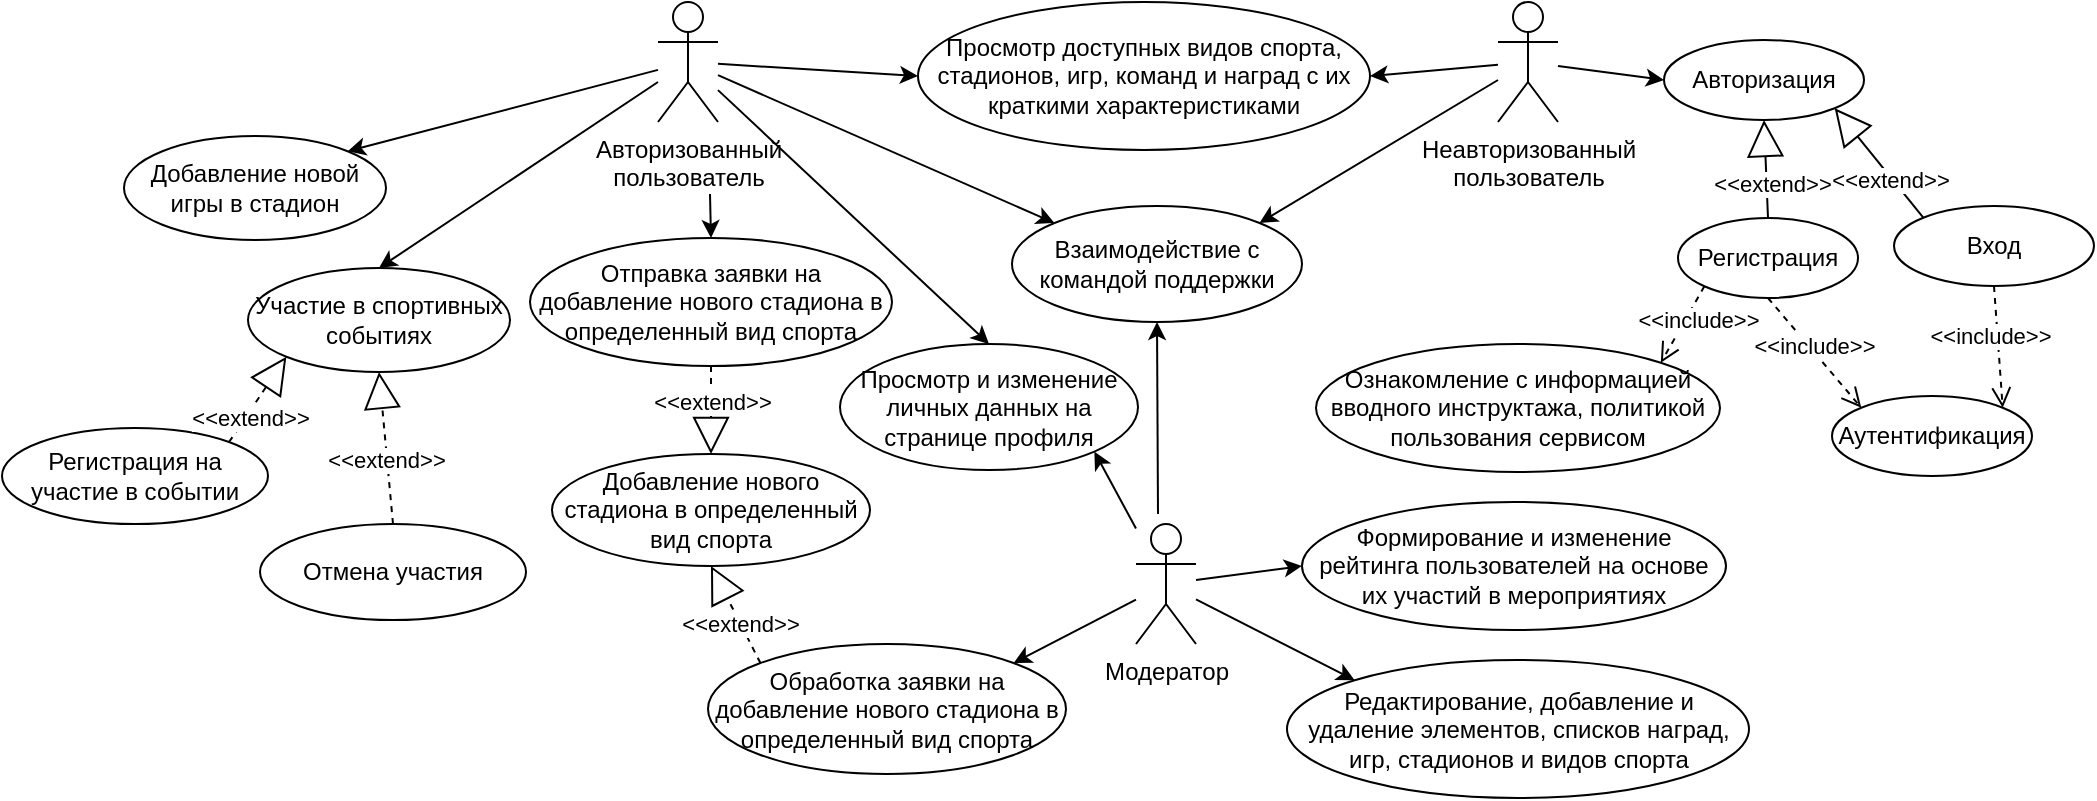 <mxfile version="16.0.2" type="device"><diagram id="6Z0p92gxA20UZ5hRzo_e" name="Страница 1"><mxGraphModel dx="2" dy="865" grid="0" gridSize="10" guides="1" tooltips="1" connect="1" arrows="1" fold="1" page="1" pageScale="1" pageWidth="1100" pageHeight="850" math="0" shadow="0"><root><mxCell id="0"/><mxCell id="1" parent="0"/><mxCell id="5nwG31iQy2fLtRIIOyeL-21" value="Авторизованный&lt;br&gt;пользователь" style="shape=umlActor;verticalLabelPosition=bottom;verticalAlign=top;html=1;outlineConnect=0;" parent="1" vertex="1"><mxGeometry x="1446" y="6" width="30" height="60" as="geometry"/></mxCell><mxCell id="5nwG31iQy2fLtRIIOyeL-22" value="Просмотр доступных видов спорта, стадионов, игр, команд и наград с их краткими характеристиками" style="ellipse;whiteSpace=wrap;html=1;" parent="1" vertex="1"><mxGeometry x="1576" y="6" width="226" height="74" as="geometry"/></mxCell><mxCell id="5nwG31iQy2fLtRIIOyeL-24" value="Авторизация" style="ellipse;whiteSpace=wrap;html=1;" parent="1" vertex="1"><mxGeometry x="1949" y="25" width="100" height="40" as="geometry"/></mxCell><mxCell id="5nwG31iQy2fLtRIIOyeL-25" value="&amp;lt;&amp;lt;extend&amp;gt;&amp;gt;" style="endArrow=block;endSize=16;endFill=0;html=1;rounded=0;entryX=1;entryY=1;entryDx=0;entryDy=0;exitX=0;exitY=0;exitDx=0;exitDy=0;" parent="1" source="5nwG31iQy2fLtRIIOyeL-27" target="5nwG31iQy2fLtRIIOyeL-24" edge="1"><mxGeometry x="-0.302" y="1" width="160" relative="1" as="geometry"><mxPoint x="2109" y="82" as="sourcePoint"/><mxPoint x="2201" y="259" as="targetPoint"/><mxPoint as="offset"/></mxGeometry></mxCell><mxCell id="5nwG31iQy2fLtRIIOyeL-26" value="Регистрация" style="ellipse;whiteSpace=wrap;html=1;" parent="1" vertex="1"><mxGeometry x="1956" y="114" width="90" height="40" as="geometry"/></mxCell><mxCell id="5nwG31iQy2fLtRIIOyeL-27" value="Вход" style="ellipse;whiteSpace=wrap;html=1;" parent="1" vertex="1"><mxGeometry x="2064" y="108" width="100" height="40" as="geometry"/></mxCell><mxCell id="5nwG31iQy2fLtRIIOyeL-28" value="&amp;lt;&amp;lt;extend&amp;gt;&amp;gt;" style="endArrow=block;endSize=16;endFill=0;html=1;rounded=0;entryX=0.5;entryY=1;entryDx=0;entryDy=0;exitX=0.5;exitY=0;exitDx=0;exitDy=0;" parent="1" source="5nwG31iQy2fLtRIIOyeL-26" target="5nwG31iQy2fLtRIIOyeL-24" edge="1"><mxGeometry x="-0.315" y="-3" width="160" relative="1" as="geometry"><mxPoint x="1943" y="96" as="sourcePoint"/><mxPoint x="2211" y="159" as="targetPoint"/><mxPoint as="offset"/></mxGeometry></mxCell><mxCell id="5nwG31iQy2fLtRIIOyeL-30" value="Добавление нового стадиона в определенный вид спорта" style="ellipse;whiteSpace=wrap;html=1;" parent="1" vertex="1"><mxGeometry x="1393" y="232" width="159" height="56" as="geometry"/></mxCell><mxCell id="5nwG31iQy2fLtRIIOyeL-31" value="Модератор" style="shape=umlActor;verticalLabelPosition=bottom;verticalAlign=top;html=1;outlineConnect=0;" parent="1" vertex="1"><mxGeometry x="1685" y="267" width="30" height="60" as="geometry"/></mxCell><mxCell id="5nwG31iQy2fLtRIIOyeL-32" value="Отправка заявки на добавление нового стадиона в определенный вид спорта" style="ellipse;whiteSpace=wrap;html=1;" parent="1" vertex="1"><mxGeometry x="1382" y="124" width="181" height="64" as="geometry"/></mxCell><mxCell id="5nwG31iQy2fLtRIIOyeL-33" value="Обработка заявки на добавление нового стадиона в определенный вид спорта" style="ellipse;whiteSpace=wrap;html=1;" parent="1" vertex="1"><mxGeometry x="1471" y="327" width="179" height="65" as="geometry"/></mxCell><mxCell id="5nwG31iQy2fLtRIIOyeL-34" value="" style="endArrow=classic;html=1;rounded=0;entryX=0.5;entryY=0;entryDx=0;entryDy=0;" parent="1" target="5nwG31iQy2fLtRIIOyeL-32" edge="1"><mxGeometry width="50" height="50" relative="1" as="geometry"><mxPoint x="1472" y="102" as="sourcePoint"/><mxPoint x="1362" y="90" as="targetPoint"/></mxGeometry></mxCell><mxCell id="5nwG31iQy2fLtRIIOyeL-35" value="&amp;lt;&amp;lt;extend&amp;gt;&amp;gt;" style="endArrow=block;endSize=16;endFill=0;html=1;rounded=0;exitX=0.5;exitY=1;exitDx=0;exitDy=0;dashed=1;entryX=0.5;entryY=0;entryDx=0;entryDy=0;" parent="1" source="5nwG31iQy2fLtRIIOyeL-32" target="5nwG31iQy2fLtRIIOyeL-30" edge="1"><mxGeometry x="-0.182" width="160" relative="1" as="geometry"><mxPoint x="1377" y="248" as="sourcePoint"/><mxPoint x="1504" y="205" as="targetPoint"/><mxPoint as="offset"/></mxGeometry></mxCell><mxCell id="5nwG31iQy2fLtRIIOyeL-36" value="&amp;lt;&amp;lt;extend&amp;gt;&amp;gt;" style="endArrow=block;endSize=16;endFill=0;html=1;rounded=0;entryX=0.5;entryY=1;entryDx=0;entryDy=0;dashed=1;exitX=0;exitY=0;exitDx=0;exitDy=0;" parent="1" source="5nwG31iQy2fLtRIIOyeL-33" target="5nwG31iQy2fLtRIIOyeL-30" edge="1"><mxGeometry x="-0.201" width="160" relative="1" as="geometry"><mxPoint x="1432" y="324" as="sourcePoint"/><mxPoint x="1348.658" y="205.681" as="targetPoint"/><mxPoint as="offset"/></mxGeometry></mxCell><mxCell id="5nwG31iQy2fLtRIIOyeL-37" value="" style="endArrow=classic;html=1;rounded=0;entryX=1;entryY=0;entryDx=0;entryDy=0;" parent="1" source="5nwG31iQy2fLtRIIOyeL-31" target="5nwG31iQy2fLtRIIOyeL-33" edge="1"><mxGeometry width="50" height="50" relative="1" as="geometry"><mxPoint x="1630" y="330" as="sourcePoint"/><mxPoint x="1412.5" y="151" as="targetPoint"/></mxGeometry></mxCell><mxCell id="5nwG31iQy2fLtRIIOyeL-39" value="&amp;lt;&amp;lt;include&amp;gt;&amp;gt;" style="html=1;verticalAlign=bottom;endArrow=open;dashed=1;endSize=8;rounded=0;exitX=0.5;exitY=1;exitDx=0;exitDy=0;entryX=0;entryY=0;entryDx=0;entryDy=0;" parent="1" source="5nwG31iQy2fLtRIIOyeL-26" target="5nwG31iQy2fLtRIIOyeL-40" edge="1"><mxGeometry x="0.109" y="-4" relative="1" as="geometry"><mxPoint x="1903" y="233" as="sourcePoint"/><mxPoint x="2133" y="20" as="targetPoint"/><mxPoint as="offset"/></mxGeometry></mxCell><mxCell id="5nwG31iQy2fLtRIIOyeL-40" value="Аутентификация" style="ellipse;whiteSpace=wrap;html=1;" parent="1" vertex="1"><mxGeometry x="2033" y="203" width="100" height="40" as="geometry"/></mxCell><mxCell id="5nwG31iQy2fLtRIIOyeL-42" value="&amp;lt;&amp;lt;include&amp;gt;&amp;gt;" style="html=1;verticalAlign=bottom;endArrow=open;dashed=1;endSize=8;rounded=0;exitX=0.5;exitY=1;exitDx=0;exitDy=0;entryX=1;entryY=0;entryDx=0;entryDy=0;" parent="1" source="5nwG31iQy2fLtRIIOyeL-27" target="5nwG31iQy2fLtRIIOyeL-40" edge="1"><mxGeometry x="0.109" y="-4" relative="1" as="geometry"><mxPoint x="2029" y="187" as="sourcePoint"/><mxPoint x="2066" y="250" as="targetPoint"/><mxPoint as="offset"/></mxGeometry></mxCell><mxCell id="5nwG31iQy2fLtRIIOyeL-43" value="Добавление новой игры в стадион" style="ellipse;whiteSpace=wrap;html=1;" parent="1" vertex="1"><mxGeometry x="1179" y="73" width="131" height="52" as="geometry"/></mxCell><mxCell id="5nwG31iQy2fLtRIIOyeL-44" value="" style="endArrow=classic;html=1;rounded=0;entryX=1;entryY=0;entryDx=0;entryDy=0;" parent="1" source="5nwG31iQy2fLtRIIOyeL-21" target="5nwG31iQy2fLtRIIOyeL-43" edge="1"><mxGeometry width="50" height="50" relative="1" as="geometry"><mxPoint x="1433" y="47" as="sourcePoint"/><mxPoint x="1268.0" y="34" as="targetPoint"/></mxGeometry></mxCell><mxCell id="5nwG31iQy2fLtRIIOyeL-47" value="" style="endArrow=classic;html=1;rounded=0;entryX=0.5;entryY=0;entryDx=0;entryDy=0;" parent="1" source="5nwG31iQy2fLtRIIOyeL-21" target="5nwG31iQy2fLtRIIOyeL-48" edge="1"><mxGeometry width="50" height="50" relative="1" as="geometry"><mxPoint x="1417" y="62" as="sourcePoint"/><mxPoint x="1345" y="151" as="targetPoint"/></mxGeometry></mxCell><mxCell id="5nwG31iQy2fLtRIIOyeL-48" value="Участие в спортивных событиях" style="ellipse;whiteSpace=wrap;html=1;" parent="1" vertex="1"><mxGeometry x="1241" y="139" width="131" height="52" as="geometry"/></mxCell><mxCell id="5nwG31iQy2fLtRIIOyeL-49" value="Регистрация на участие в событии" style="ellipse;whiteSpace=wrap;html=1;" parent="1" vertex="1"><mxGeometry x="1118" y="219" width="133" height="48" as="geometry"/></mxCell><mxCell id="5nwG31iQy2fLtRIIOyeL-50" value="Отмена участия" style="ellipse;whiteSpace=wrap;html=1;" parent="1" vertex="1"><mxGeometry x="1247" y="267" width="133" height="48" as="geometry"/></mxCell><mxCell id="5nwG31iQy2fLtRIIOyeL-51" value="&amp;lt;&amp;lt;extend&amp;gt;&amp;gt;" style="endArrow=block;endSize=16;endFill=0;html=1;rounded=0;exitX=1;exitY=0;exitDx=0;exitDy=0;entryX=0;entryY=1;entryDx=0;entryDy=0;dashed=1;" parent="1" source="5nwG31iQy2fLtRIIOyeL-49" target="5nwG31iQy2fLtRIIOyeL-48" edge="1"><mxGeometry x="-0.368" y="-2" width="160" relative="1" as="geometry"><mxPoint x="1482.5" y="266" as="sourcePoint"/><mxPoint x="1266" y="229" as="targetPoint"/><mxPoint as="offset"/></mxGeometry></mxCell><mxCell id="5nwG31iQy2fLtRIIOyeL-52" value="&amp;lt;&amp;lt;extend&amp;gt;&amp;gt;" style="endArrow=block;endSize=16;endFill=0;html=1;rounded=0;entryX=0.5;entryY=1;entryDx=0;entryDy=0;exitX=0.5;exitY=0;exitDx=0;exitDy=0;dashed=1;" parent="1" source="5nwG31iQy2fLtRIIOyeL-50" target="5nwG31iQy2fLtRIIOyeL-48" edge="1"><mxGeometry x="-0.164" y="1" width="160" relative="1" as="geometry"><mxPoint x="1353" y="397" as="sourcePoint"/><mxPoint x="1482.5" y="198" as="targetPoint"/><mxPoint as="offset"/></mxGeometry></mxCell><mxCell id="5nwG31iQy2fLtRIIOyeL-54" value="Неавторизованный&lt;br&gt;пользователь" style="shape=umlActor;verticalLabelPosition=bottom;verticalAlign=top;html=1;outlineConnect=0;" parent="1" vertex="1"><mxGeometry x="1866" y="6" width="30" height="60" as="geometry"/></mxCell><mxCell id="5nwG31iQy2fLtRIIOyeL-57" value="" style="endArrow=classic;html=1;rounded=0;entryX=0;entryY=0.5;entryDx=0;entryDy=0;" parent="1" source="5nwG31iQy2fLtRIIOyeL-21" target="5nwG31iQy2fLtRIIOyeL-22" edge="1"><mxGeometry width="50" height="50" relative="1" as="geometry"><mxPoint x="1492" y="42" as="sourcePoint"/><mxPoint x="1300.638" y="90.545" as="targetPoint"/></mxGeometry></mxCell><mxCell id="5nwG31iQy2fLtRIIOyeL-58" value="" style="endArrow=classic;html=1;rounded=0;entryX=1;entryY=0.5;entryDx=0;entryDy=0;" parent="1" source="5nwG31iQy2fLtRIIOyeL-54" target="5nwG31iQy2fLtRIIOyeL-22" edge="1"><mxGeometry width="50" height="50" relative="1" as="geometry"><mxPoint x="1488" y="52" as="sourcePoint"/><mxPoint x="1627.492" y="126.616" as="targetPoint"/></mxGeometry></mxCell><mxCell id="5nwG31iQy2fLtRIIOyeL-59" value="" style="endArrow=classic;html=1;rounded=0;entryX=0;entryY=0.5;entryDx=0;entryDy=0;" parent="1" source="5nwG31iQy2fLtRIIOyeL-54" target="5nwG31iQy2fLtRIIOyeL-24" edge="1"><mxGeometry width="50" height="50" relative="1" as="geometry"><mxPoint x="1876" y="53.27" as="sourcePoint"/><mxPoint x="1784.508" y="97.616" as="targetPoint"/></mxGeometry></mxCell><mxCell id="5nwG31iQy2fLtRIIOyeL-60" value="Ознакомление с информацией вводного инструктажа, политикой пользования сервисом" style="ellipse;whiteSpace=wrap;html=1;" parent="1" vertex="1"><mxGeometry x="1775" y="177" width="202" height="64" as="geometry"/></mxCell><mxCell id="5nwG31iQy2fLtRIIOyeL-62" value="&amp;lt;&amp;lt;include&amp;gt;&amp;gt;" style="html=1;verticalAlign=bottom;endArrow=open;dashed=1;endSize=8;rounded=0;exitX=0;exitY=1;exitDx=0;exitDy=0;entryX=1;entryY=0;entryDx=0;entryDy=0;" parent="1" source="5nwG31iQy2fLtRIIOyeL-26" target="5nwG31iQy2fLtRIIOyeL-60" edge="1"><mxGeometry x="0.119" y="10" relative="1" as="geometry"><mxPoint x="2029" y="187" as="sourcePoint"/><mxPoint x="2079.36" y="236.391" as="targetPoint"/><mxPoint as="offset"/></mxGeometry></mxCell><mxCell id="5nwG31iQy2fLtRIIOyeL-63" value="Взаимодействие с командой поддержки" style="ellipse;whiteSpace=wrap;html=1;" parent="1" vertex="1"><mxGeometry x="1623" y="108" width="145" height="58" as="geometry"/></mxCell><mxCell id="5nwG31iQy2fLtRIIOyeL-64" value="" style="endArrow=classic;html=1;rounded=0;entryX=0;entryY=0;entryDx=0;entryDy=0;" parent="1" source="5nwG31iQy2fLtRIIOyeL-21" target="5nwG31iQy2fLtRIIOyeL-63" edge="1"><mxGeometry width="50" height="50" relative="1" as="geometry"><mxPoint x="1486" y="46.913" as="sourcePoint"/><mxPoint x="1586.0" y="53" as="targetPoint"/></mxGeometry></mxCell><mxCell id="5nwG31iQy2fLtRIIOyeL-65" value="" style="endArrow=classic;html=1;rounded=0;entryX=1;entryY=0;entryDx=0;entryDy=0;" parent="1" source="5nwG31iQy2fLtRIIOyeL-54" target="5nwG31iQy2fLtRIIOyeL-63" edge="1"><mxGeometry width="50" height="50" relative="1" as="geometry"><mxPoint x="1496" y="56.913" as="sourcePoint"/><mxPoint x="1623.746" y="135.287" as="targetPoint"/></mxGeometry></mxCell><mxCell id="5nwG31iQy2fLtRIIOyeL-67" value="" style="endArrow=classic;html=1;rounded=0;entryX=0.5;entryY=1;entryDx=0;entryDy=0;" parent="1" target="5nwG31iQy2fLtRIIOyeL-63" edge="1"><mxGeometry width="50" height="50" relative="1" as="geometry"><mxPoint x="1696" y="262" as="sourcePoint"/><mxPoint x="1627.513" y="391.786" as="targetPoint"/></mxGeometry></mxCell><mxCell id="5nwG31iQy2fLtRIIOyeL-68" value="Просмотр и изменение личных данных на странице профиля" style="ellipse;whiteSpace=wrap;html=1;" parent="1" vertex="1"><mxGeometry x="1537" y="177" width="149" height="63" as="geometry"/></mxCell><mxCell id="5nwG31iQy2fLtRIIOyeL-69" value="" style="endArrow=classic;html=1;rounded=0;entryX=0.5;entryY=0;entryDx=0;entryDy=0;" parent="1" source="5nwG31iQy2fLtRIIOyeL-21" target="5nwG31iQy2fLtRIIOyeL-68" edge="1"><mxGeometry width="50" height="50" relative="1" as="geometry"><mxPoint x="1456" y="49.988" as="sourcePoint"/><mxPoint x="1301.758" y="90.997" as="targetPoint"/></mxGeometry></mxCell><mxCell id="5nwG31iQy2fLtRIIOyeL-71" value="" style="endArrow=classic;html=1;rounded=0;entryX=1;entryY=1;entryDx=0;entryDy=0;" parent="1" source="5nwG31iQy2fLtRIIOyeL-31" target="5nwG31iQy2fLtRIIOyeL-68" edge="1"><mxGeometry width="50" height="50" relative="1" as="geometry"><mxPoint x="1486.0" y="59.514" as="sourcePoint"/><mxPoint x="1627.5" y="187" as="targetPoint"/></mxGeometry></mxCell><mxCell id="5nwG31iQy2fLtRIIOyeL-72" value="Формирование и изменение рейтинга пользователей на основе их участий в мероприятиях" style="ellipse;whiteSpace=wrap;html=1;" parent="1" vertex="1"><mxGeometry x="1768" y="256" width="212" height="64" as="geometry"/></mxCell><mxCell id="5nwG31iQy2fLtRIIOyeL-73" value="" style="endArrow=classic;html=1;rounded=0;entryX=0;entryY=0.5;entryDx=0;entryDy=0;" parent="1" source="5nwG31iQy2fLtRIIOyeL-31" target="5nwG31iQy2fLtRIIOyeL-72" edge="1"><mxGeometry width="50" height="50" relative="1" as="geometry"><mxPoint x="1706" y="272" as="sourcePoint"/><mxPoint x="1705.5" y="176.0" as="targetPoint"/></mxGeometry></mxCell><mxCell id="5nwG31iQy2fLtRIIOyeL-74" value="Редактирование, добавление и удаление элементов, списков наград, игр, стадионов и видов спорта" style="ellipse;whiteSpace=wrap;html=1;" parent="1" vertex="1"><mxGeometry x="1760.5" y="335" width="231" height="69" as="geometry"/></mxCell><mxCell id="5nwG31iQy2fLtRIIOyeL-75" value="" style="endArrow=classic;html=1;rounded=0;entryX=0;entryY=0;entryDx=0;entryDy=0;" parent="1" source="5nwG31iQy2fLtRIIOyeL-31" target="5nwG31iQy2fLtRIIOyeL-74" edge="1"><mxGeometry width="50" height="50" relative="1" as="geometry"><mxPoint x="1725" y="305.015" as="sourcePoint"/><mxPoint x="1778.0" y="298" as="targetPoint"/></mxGeometry></mxCell></root></mxGraphModel></diagram></mxfile>